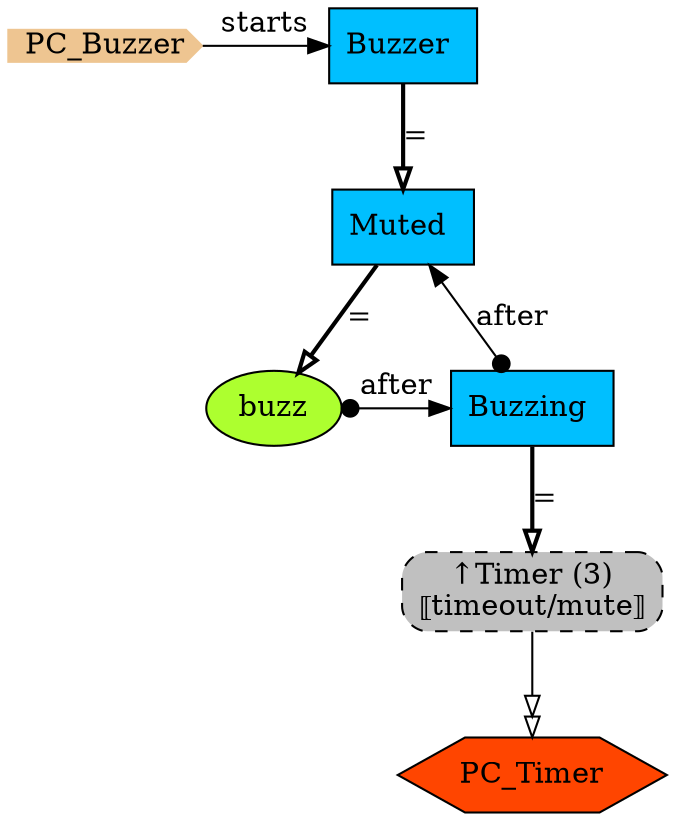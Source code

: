 digraph {
StartN_ [shape = cds,color=burlywood2,style=filled,height=.2,width=.2, label =PC_Buzzer];
Buzzer [shape=box,fillcolor=deepskyblue,style = filled,label="Buzzer "];
Muted [shape=box,fillcolor=deepskyblue,style = filled,label="Muted "];
RefTimer [shape=rectangle,fillcolor=gray,style="rounded,filled,dashed",label="↑Timer (3)
⟦timeout/mute⟧"];
Buzzing [shape=box,fillcolor=deepskyblue,style = filled,label="Buzzing "];
buzz [shape=ellipse,fillcolor=greenyellow,style = filled,label="buzz"];
PC_Timer [shape=hexagon,fillcolor=orangered,style=filled,label =PC_Timer];

{rank=same;Buzzing,buzz}
{rank=same;Buzzer,StartN_}

Buzzing->Muted[arrowtail=dot,dir=both,label="after"];
RefTimer->PC_Timer[arrowhead="normalnormal",fillcolor=white,label=" "];
Buzzer->Muted[arrowhead="onormal",penwidth=2,label="="];
Muted->buzz[arrowhead="onormal",penwidth=2,label="="];
Buzzing->RefTimer[arrowhead="onormal",penwidth=2,label="="];
StartN_->Buzzer[label="starts"];
buzz->Buzzing[arrowtail=dot,dir=both,label="after"];
}